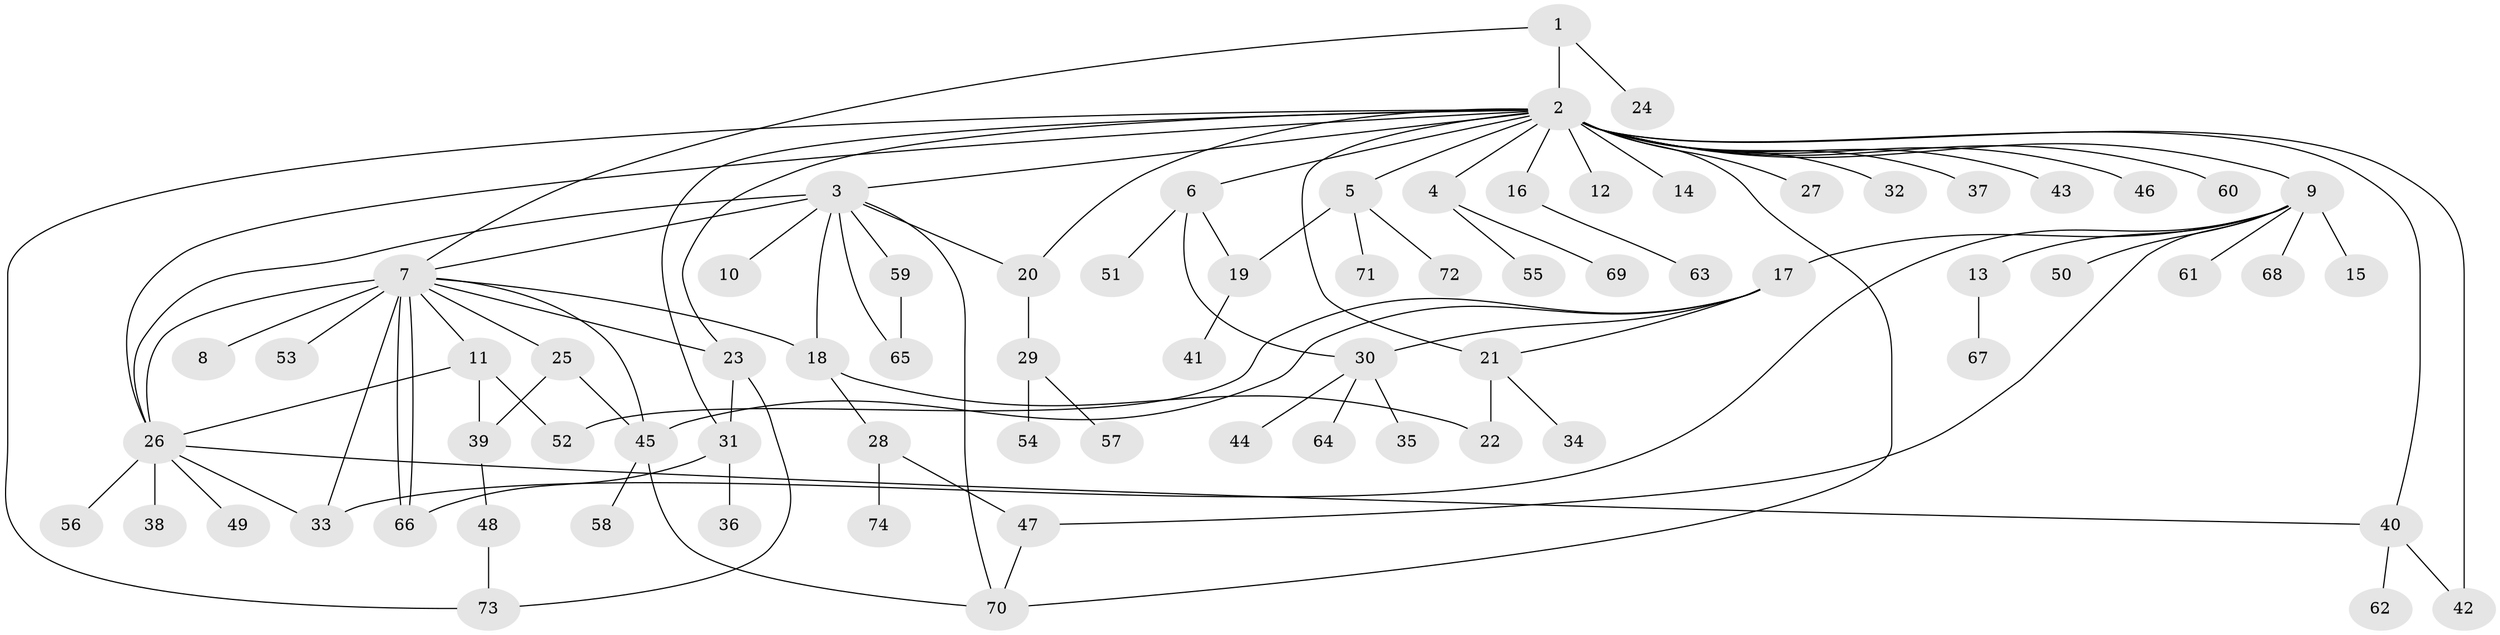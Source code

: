 // Generated by graph-tools (version 1.1) at 2025/35/03/09/25 02:35:25]
// undirected, 74 vertices, 102 edges
graph export_dot {
graph [start="1"]
  node [color=gray90,style=filled];
  1;
  2;
  3;
  4;
  5;
  6;
  7;
  8;
  9;
  10;
  11;
  12;
  13;
  14;
  15;
  16;
  17;
  18;
  19;
  20;
  21;
  22;
  23;
  24;
  25;
  26;
  27;
  28;
  29;
  30;
  31;
  32;
  33;
  34;
  35;
  36;
  37;
  38;
  39;
  40;
  41;
  42;
  43;
  44;
  45;
  46;
  47;
  48;
  49;
  50;
  51;
  52;
  53;
  54;
  55;
  56;
  57;
  58;
  59;
  60;
  61;
  62;
  63;
  64;
  65;
  66;
  67;
  68;
  69;
  70;
  71;
  72;
  73;
  74;
  1 -- 2;
  1 -- 7;
  1 -- 24;
  2 -- 3;
  2 -- 4;
  2 -- 5;
  2 -- 6;
  2 -- 9;
  2 -- 12;
  2 -- 14;
  2 -- 16;
  2 -- 20;
  2 -- 21;
  2 -- 23;
  2 -- 26;
  2 -- 27;
  2 -- 31;
  2 -- 32;
  2 -- 37;
  2 -- 40;
  2 -- 42;
  2 -- 43;
  2 -- 46;
  2 -- 60;
  2 -- 70;
  2 -- 73;
  3 -- 7;
  3 -- 10;
  3 -- 18;
  3 -- 20;
  3 -- 26;
  3 -- 59;
  3 -- 65;
  3 -- 70;
  4 -- 55;
  4 -- 69;
  5 -- 19;
  5 -- 71;
  5 -- 72;
  6 -- 19;
  6 -- 30;
  6 -- 51;
  7 -- 8;
  7 -- 11;
  7 -- 18;
  7 -- 23;
  7 -- 25;
  7 -- 26;
  7 -- 33;
  7 -- 45;
  7 -- 53;
  7 -- 66;
  7 -- 66;
  9 -- 13;
  9 -- 15;
  9 -- 17;
  9 -- 33;
  9 -- 47;
  9 -- 50;
  9 -- 61;
  9 -- 68;
  11 -- 26;
  11 -- 39;
  11 -- 52;
  13 -- 67;
  16 -- 63;
  17 -- 21;
  17 -- 30;
  17 -- 45;
  17 -- 52;
  18 -- 22;
  18 -- 28;
  19 -- 41;
  20 -- 29;
  21 -- 22;
  21 -- 34;
  23 -- 31;
  23 -- 73;
  25 -- 39;
  25 -- 45;
  26 -- 33;
  26 -- 38;
  26 -- 40;
  26 -- 49;
  26 -- 56;
  28 -- 47;
  28 -- 74;
  29 -- 54;
  29 -- 57;
  30 -- 35;
  30 -- 44;
  30 -- 64;
  31 -- 36;
  31 -- 66;
  39 -- 48;
  40 -- 42;
  40 -- 62;
  45 -- 58;
  45 -- 70;
  47 -- 70;
  48 -- 73;
  59 -- 65;
}
